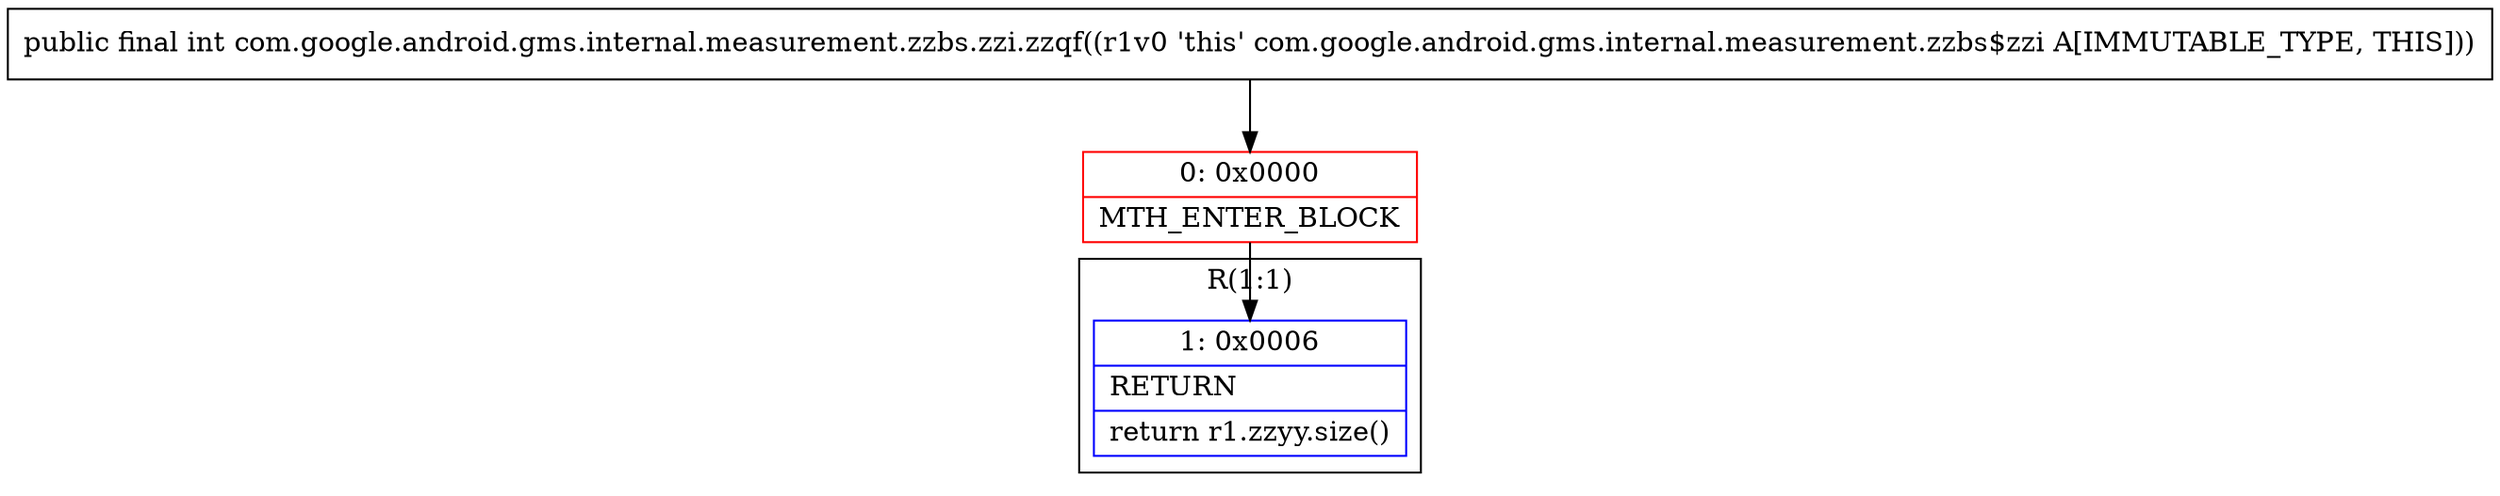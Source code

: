 digraph "CFG forcom.google.android.gms.internal.measurement.zzbs.zzi.zzqf()I" {
subgraph cluster_Region_1181290053 {
label = "R(1:1)";
node [shape=record,color=blue];
Node_1 [shape=record,label="{1\:\ 0x0006|RETURN\l|return r1.zzyy.size()\l}"];
}
Node_0 [shape=record,color=red,label="{0\:\ 0x0000|MTH_ENTER_BLOCK\l}"];
MethodNode[shape=record,label="{public final int com.google.android.gms.internal.measurement.zzbs.zzi.zzqf((r1v0 'this' com.google.android.gms.internal.measurement.zzbs$zzi A[IMMUTABLE_TYPE, THIS])) }"];
MethodNode -> Node_0;
Node_0 -> Node_1;
}

